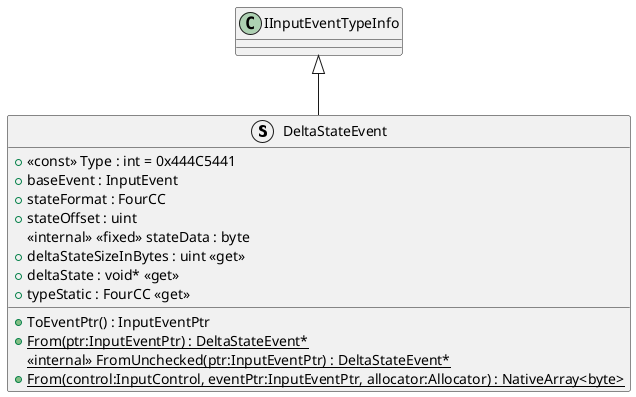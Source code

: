 @startuml
struct DeltaStateEvent {
    + <<const>> Type : int = 0x444C5441
    + baseEvent : InputEvent
    + stateFormat : FourCC
    + stateOffset : uint
    <<internal>> <<fixed>> stateData : byte
    + deltaStateSizeInBytes : uint <<get>>
    + deltaState : void* <<get>>
    + typeStatic : FourCC <<get>>
    + ToEventPtr() : InputEventPtr
    + {static} From(ptr:InputEventPtr) : DeltaStateEvent*
    <<internal>> {static} FromUnchecked(ptr:InputEventPtr) : DeltaStateEvent*
    + {static} From(control:InputControl, eventPtr:InputEventPtr, allocator:Allocator) : NativeArray<byte>
}
IInputEventTypeInfo <|-- DeltaStateEvent
@enduml
